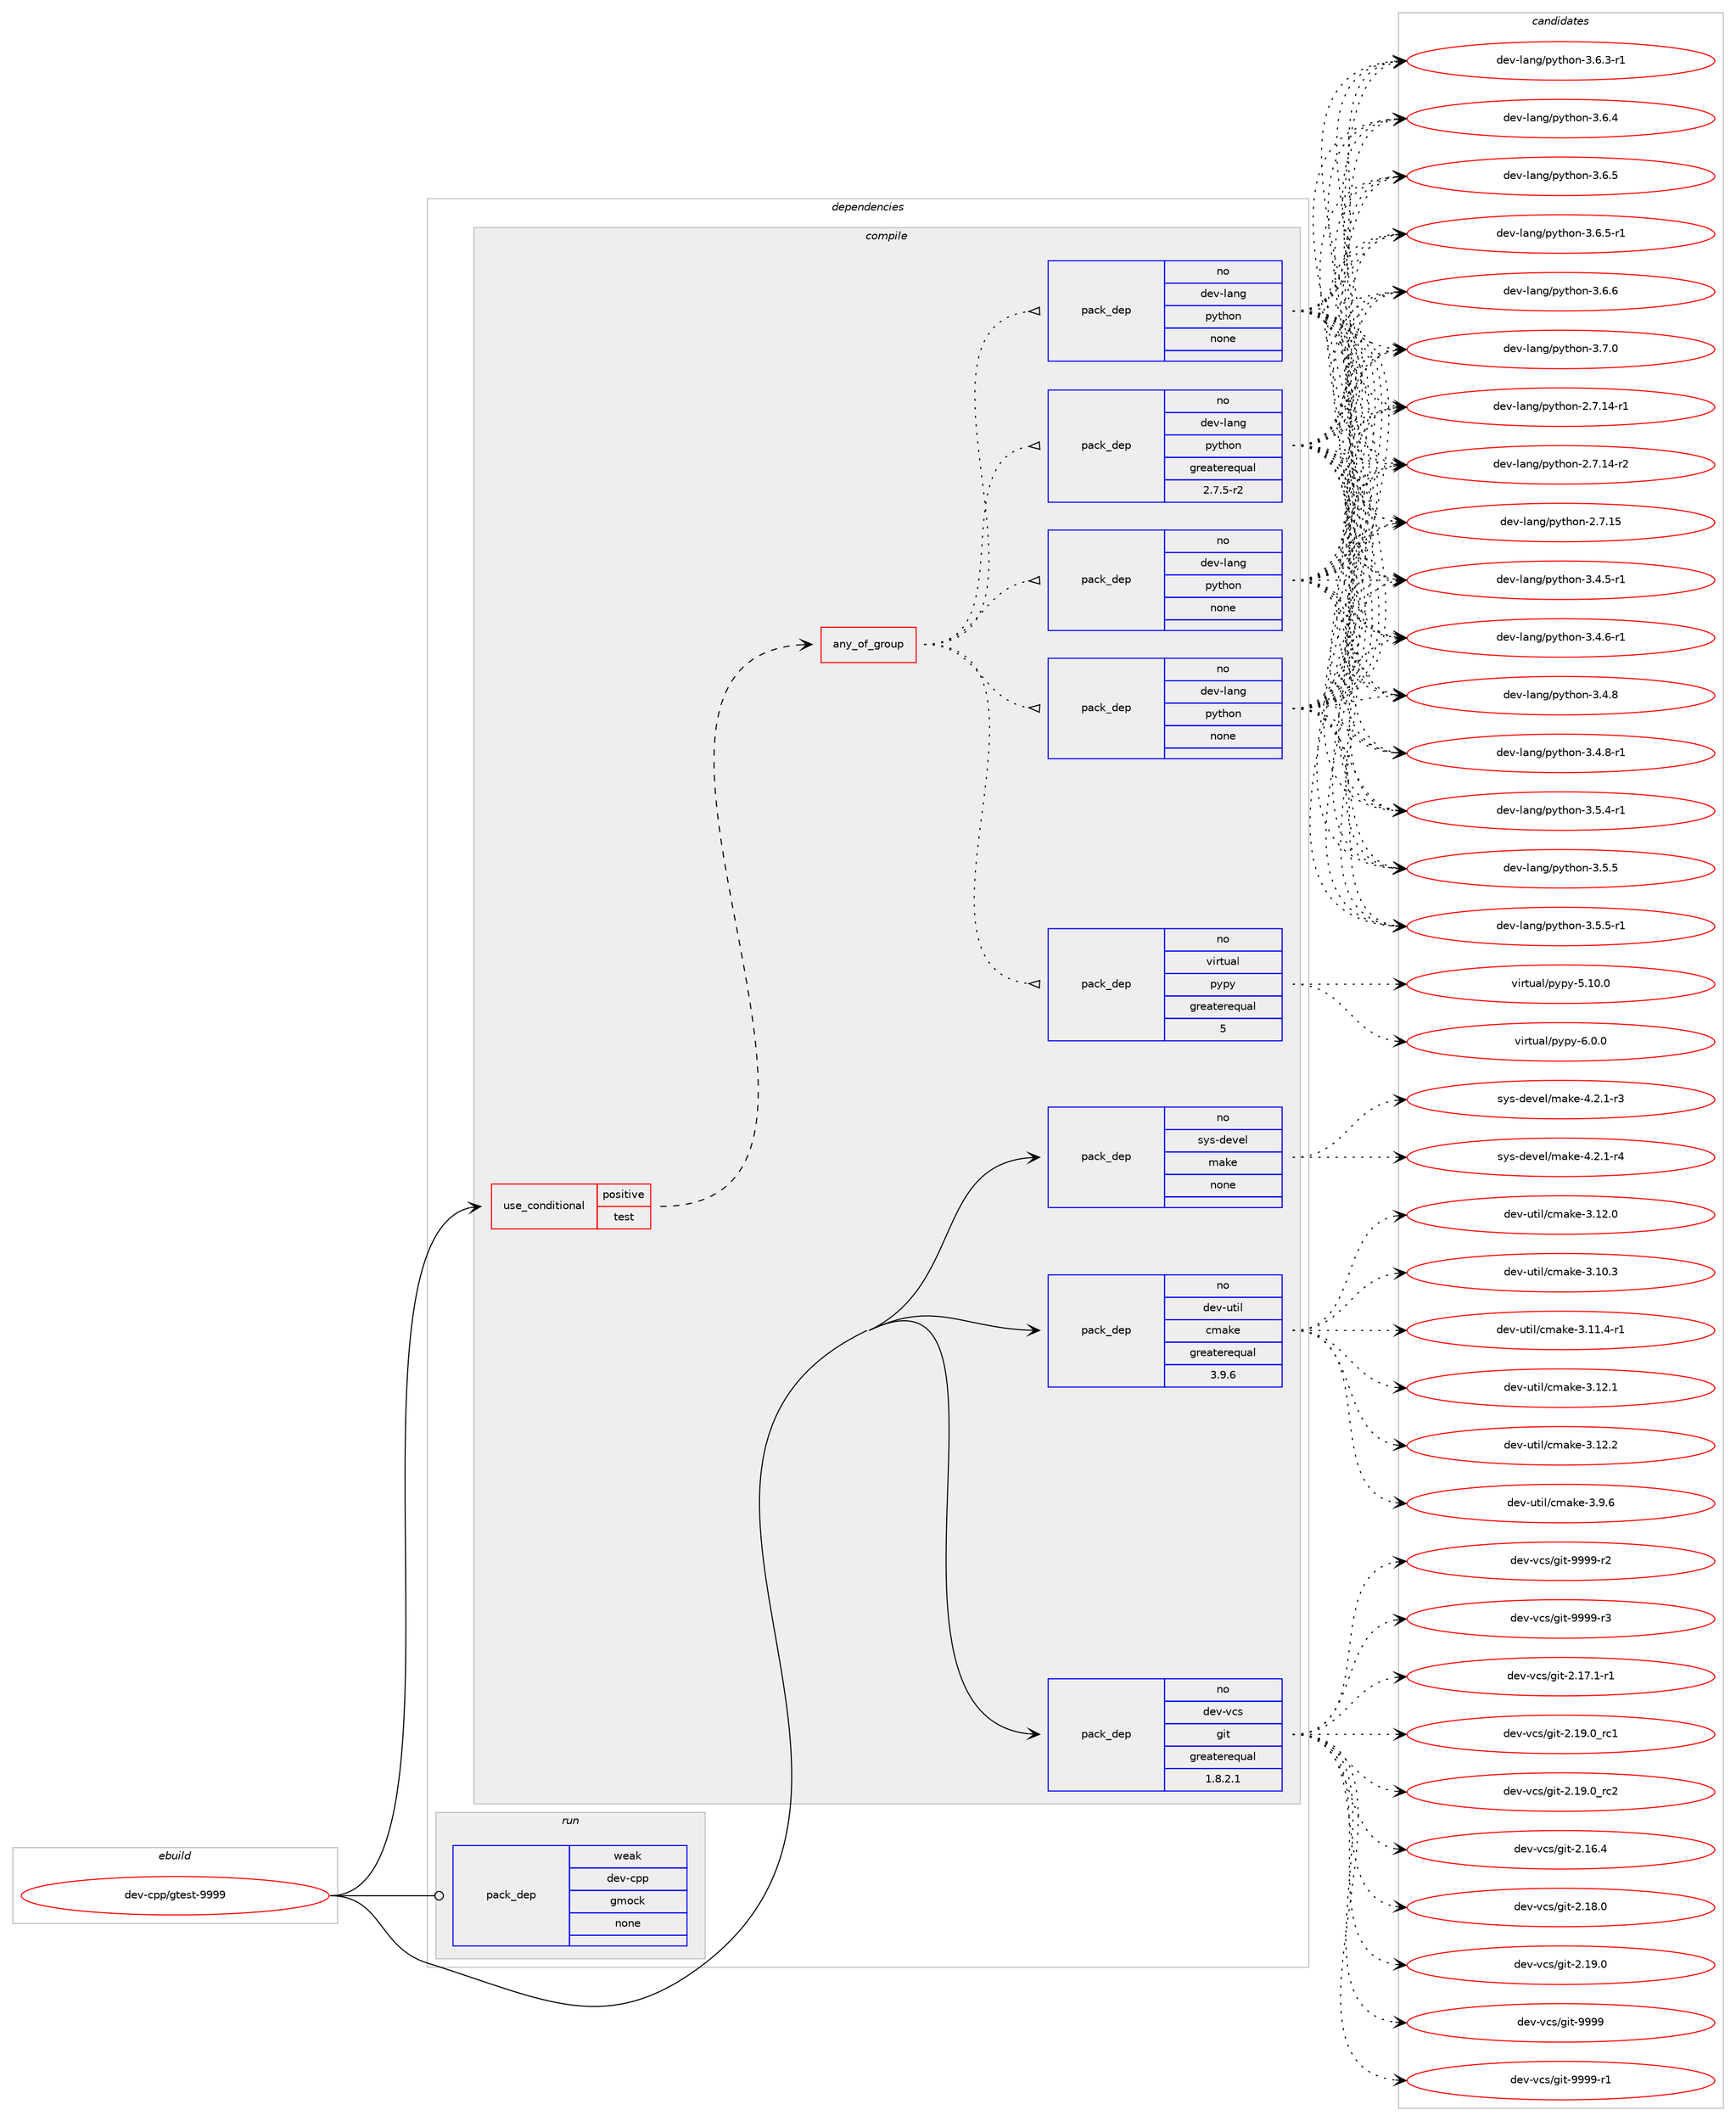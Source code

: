 digraph prolog {

# *************
# Graph options
# *************

newrank=true;
concentrate=true;
compound=true;
graph [rankdir=LR,fontname=Helvetica,fontsize=10,ranksep=1.5];#, ranksep=2.5, nodesep=0.2];
edge  [arrowhead=vee];
node  [fontname=Helvetica,fontsize=10];

# **********
# The ebuild
# **********

subgraph cluster_leftcol {
color=gray;
rank=same;
label=<<i>ebuild</i>>;
id [label="dev-cpp/gtest-9999", color=red, width=4, href="../dev-cpp/gtest-9999.svg"];
}

# ****************
# The dependencies
# ****************

subgraph cluster_midcol {
color=gray;
label=<<i>dependencies</i>>;
subgraph cluster_compile {
fillcolor="#eeeeee";
style=filled;
label=<<i>compile</i>>;
subgraph cond877 {
dependency3198 [label=<<TABLE BORDER="0" CELLBORDER="1" CELLSPACING="0" CELLPADDING="4"><TR><TD ROWSPAN="3" CELLPADDING="10">use_conditional</TD></TR><TR><TD>positive</TD></TR><TR><TD>test</TD></TR></TABLE>>, shape=none, color=red];
subgraph any65 {
dependency3199 [label=<<TABLE BORDER="0" CELLBORDER="1" CELLSPACING="0" CELLPADDING="4"><TR><TD CELLPADDING="10">any_of_group</TD></TR></TABLE>>, shape=none, color=red];subgraph pack2250 {
dependency3200 [label=<<TABLE BORDER="0" CELLBORDER="1" CELLSPACING="0" CELLPADDING="4" WIDTH="220"><TR><TD ROWSPAN="6" CELLPADDING="30">pack_dep</TD></TR><TR><TD WIDTH="110">no</TD></TR><TR><TD>dev-lang</TD></TR><TR><TD>python</TD></TR><TR><TD>none</TD></TR><TR><TD></TD></TR></TABLE>>, shape=none, color=blue];
}
dependency3199:e -> dependency3200:w [weight=20,style="dotted",arrowhead="oinv"];
subgraph pack2251 {
dependency3201 [label=<<TABLE BORDER="0" CELLBORDER="1" CELLSPACING="0" CELLPADDING="4" WIDTH="220"><TR><TD ROWSPAN="6" CELLPADDING="30">pack_dep</TD></TR><TR><TD WIDTH="110">no</TD></TR><TR><TD>dev-lang</TD></TR><TR><TD>python</TD></TR><TR><TD>none</TD></TR><TR><TD></TD></TR></TABLE>>, shape=none, color=blue];
}
dependency3199:e -> dependency3201:w [weight=20,style="dotted",arrowhead="oinv"];
subgraph pack2252 {
dependency3202 [label=<<TABLE BORDER="0" CELLBORDER="1" CELLSPACING="0" CELLPADDING="4" WIDTH="220"><TR><TD ROWSPAN="6" CELLPADDING="30">pack_dep</TD></TR><TR><TD WIDTH="110">no</TD></TR><TR><TD>dev-lang</TD></TR><TR><TD>python</TD></TR><TR><TD>none</TD></TR><TR><TD></TD></TR></TABLE>>, shape=none, color=blue];
}
dependency3199:e -> dependency3202:w [weight=20,style="dotted",arrowhead="oinv"];
subgraph pack2253 {
dependency3203 [label=<<TABLE BORDER="0" CELLBORDER="1" CELLSPACING="0" CELLPADDING="4" WIDTH="220"><TR><TD ROWSPAN="6" CELLPADDING="30">pack_dep</TD></TR><TR><TD WIDTH="110">no</TD></TR><TR><TD>dev-lang</TD></TR><TR><TD>python</TD></TR><TR><TD>greaterequal</TD></TR><TR><TD>2.7.5-r2</TD></TR></TABLE>>, shape=none, color=blue];
}
dependency3199:e -> dependency3203:w [weight=20,style="dotted",arrowhead="oinv"];
subgraph pack2254 {
dependency3204 [label=<<TABLE BORDER="0" CELLBORDER="1" CELLSPACING="0" CELLPADDING="4" WIDTH="220"><TR><TD ROWSPAN="6" CELLPADDING="30">pack_dep</TD></TR><TR><TD WIDTH="110">no</TD></TR><TR><TD>virtual</TD></TR><TR><TD>pypy</TD></TR><TR><TD>greaterequal</TD></TR><TR><TD>5</TD></TR></TABLE>>, shape=none, color=blue];
}
dependency3199:e -> dependency3204:w [weight=20,style="dotted",arrowhead="oinv"];
}
dependency3198:e -> dependency3199:w [weight=20,style="dashed",arrowhead="vee"];
}
id:e -> dependency3198:w [weight=20,style="solid",arrowhead="vee"];
subgraph pack2255 {
dependency3205 [label=<<TABLE BORDER="0" CELLBORDER="1" CELLSPACING="0" CELLPADDING="4" WIDTH="220"><TR><TD ROWSPAN="6" CELLPADDING="30">pack_dep</TD></TR><TR><TD WIDTH="110">no</TD></TR><TR><TD>dev-util</TD></TR><TR><TD>cmake</TD></TR><TR><TD>greaterequal</TD></TR><TR><TD>3.9.6</TD></TR></TABLE>>, shape=none, color=blue];
}
id:e -> dependency3205:w [weight=20,style="solid",arrowhead="vee"];
subgraph pack2256 {
dependency3206 [label=<<TABLE BORDER="0" CELLBORDER="1" CELLSPACING="0" CELLPADDING="4" WIDTH="220"><TR><TD ROWSPAN="6" CELLPADDING="30">pack_dep</TD></TR><TR><TD WIDTH="110">no</TD></TR><TR><TD>dev-vcs</TD></TR><TR><TD>git</TD></TR><TR><TD>greaterequal</TD></TR><TR><TD>1.8.2.1</TD></TR></TABLE>>, shape=none, color=blue];
}
id:e -> dependency3206:w [weight=20,style="solid",arrowhead="vee"];
subgraph pack2257 {
dependency3207 [label=<<TABLE BORDER="0" CELLBORDER="1" CELLSPACING="0" CELLPADDING="4" WIDTH="220"><TR><TD ROWSPAN="6" CELLPADDING="30">pack_dep</TD></TR><TR><TD WIDTH="110">no</TD></TR><TR><TD>sys-devel</TD></TR><TR><TD>make</TD></TR><TR><TD>none</TD></TR><TR><TD></TD></TR></TABLE>>, shape=none, color=blue];
}
id:e -> dependency3207:w [weight=20,style="solid",arrowhead="vee"];
}
subgraph cluster_compileandrun {
fillcolor="#eeeeee";
style=filled;
label=<<i>compile and run</i>>;
}
subgraph cluster_run {
fillcolor="#eeeeee";
style=filled;
label=<<i>run</i>>;
subgraph pack2258 {
dependency3208 [label=<<TABLE BORDER="0" CELLBORDER="1" CELLSPACING="0" CELLPADDING="4" WIDTH="220"><TR><TD ROWSPAN="6" CELLPADDING="30">pack_dep</TD></TR><TR><TD WIDTH="110">weak</TD></TR><TR><TD>dev-cpp</TD></TR><TR><TD>gmock</TD></TR><TR><TD>none</TD></TR><TR><TD></TD></TR></TABLE>>, shape=none, color=blue];
}
id:e -> dependency3208:w [weight=20,style="solid",arrowhead="odot"];
}
}

# **************
# The candidates
# **************

subgraph cluster_choices {
rank=same;
color=gray;
label=<<i>candidates</i>>;

subgraph choice2250 {
color=black;
nodesep=1;
choice100101118451089711010347112121116104111110455046554649524511449 [label="dev-lang/python-2.7.14-r1", color=red, width=4,href="../dev-lang/python-2.7.14-r1.svg"];
choice100101118451089711010347112121116104111110455046554649524511450 [label="dev-lang/python-2.7.14-r2", color=red, width=4,href="../dev-lang/python-2.7.14-r2.svg"];
choice10010111845108971101034711212111610411111045504655464953 [label="dev-lang/python-2.7.15", color=red, width=4,href="../dev-lang/python-2.7.15.svg"];
choice1001011184510897110103471121211161041111104551465246534511449 [label="dev-lang/python-3.4.5-r1", color=red, width=4,href="../dev-lang/python-3.4.5-r1.svg"];
choice1001011184510897110103471121211161041111104551465246544511449 [label="dev-lang/python-3.4.6-r1", color=red, width=4,href="../dev-lang/python-3.4.6-r1.svg"];
choice100101118451089711010347112121116104111110455146524656 [label="dev-lang/python-3.4.8", color=red, width=4,href="../dev-lang/python-3.4.8.svg"];
choice1001011184510897110103471121211161041111104551465246564511449 [label="dev-lang/python-3.4.8-r1", color=red, width=4,href="../dev-lang/python-3.4.8-r1.svg"];
choice1001011184510897110103471121211161041111104551465346524511449 [label="dev-lang/python-3.5.4-r1", color=red, width=4,href="../dev-lang/python-3.5.4-r1.svg"];
choice100101118451089711010347112121116104111110455146534653 [label="dev-lang/python-3.5.5", color=red, width=4,href="../dev-lang/python-3.5.5.svg"];
choice1001011184510897110103471121211161041111104551465346534511449 [label="dev-lang/python-3.5.5-r1", color=red, width=4,href="../dev-lang/python-3.5.5-r1.svg"];
choice1001011184510897110103471121211161041111104551465446514511449 [label="dev-lang/python-3.6.3-r1", color=red, width=4,href="../dev-lang/python-3.6.3-r1.svg"];
choice100101118451089711010347112121116104111110455146544652 [label="dev-lang/python-3.6.4", color=red, width=4,href="../dev-lang/python-3.6.4.svg"];
choice100101118451089711010347112121116104111110455146544653 [label="dev-lang/python-3.6.5", color=red, width=4,href="../dev-lang/python-3.6.5.svg"];
choice1001011184510897110103471121211161041111104551465446534511449 [label="dev-lang/python-3.6.5-r1", color=red, width=4,href="../dev-lang/python-3.6.5-r1.svg"];
choice100101118451089711010347112121116104111110455146544654 [label="dev-lang/python-3.6.6", color=red, width=4,href="../dev-lang/python-3.6.6.svg"];
choice100101118451089711010347112121116104111110455146554648 [label="dev-lang/python-3.7.0", color=red, width=4,href="../dev-lang/python-3.7.0.svg"];
dependency3200:e -> choice100101118451089711010347112121116104111110455046554649524511449:w [style=dotted,weight="100"];
dependency3200:e -> choice100101118451089711010347112121116104111110455046554649524511450:w [style=dotted,weight="100"];
dependency3200:e -> choice10010111845108971101034711212111610411111045504655464953:w [style=dotted,weight="100"];
dependency3200:e -> choice1001011184510897110103471121211161041111104551465246534511449:w [style=dotted,weight="100"];
dependency3200:e -> choice1001011184510897110103471121211161041111104551465246544511449:w [style=dotted,weight="100"];
dependency3200:e -> choice100101118451089711010347112121116104111110455146524656:w [style=dotted,weight="100"];
dependency3200:e -> choice1001011184510897110103471121211161041111104551465246564511449:w [style=dotted,weight="100"];
dependency3200:e -> choice1001011184510897110103471121211161041111104551465346524511449:w [style=dotted,weight="100"];
dependency3200:e -> choice100101118451089711010347112121116104111110455146534653:w [style=dotted,weight="100"];
dependency3200:e -> choice1001011184510897110103471121211161041111104551465346534511449:w [style=dotted,weight="100"];
dependency3200:e -> choice1001011184510897110103471121211161041111104551465446514511449:w [style=dotted,weight="100"];
dependency3200:e -> choice100101118451089711010347112121116104111110455146544652:w [style=dotted,weight="100"];
dependency3200:e -> choice100101118451089711010347112121116104111110455146544653:w [style=dotted,weight="100"];
dependency3200:e -> choice1001011184510897110103471121211161041111104551465446534511449:w [style=dotted,weight="100"];
dependency3200:e -> choice100101118451089711010347112121116104111110455146544654:w [style=dotted,weight="100"];
dependency3200:e -> choice100101118451089711010347112121116104111110455146554648:w [style=dotted,weight="100"];
}
subgraph choice2251 {
color=black;
nodesep=1;
choice100101118451089711010347112121116104111110455046554649524511449 [label="dev-lang/python-2.7.14-r1", color=red, width=4,href="../dev-lang/python-2.7.14-r1.svg"];
choice100101118451089711010347112121116104111110455046554649524511450 [label="dev-lang/python-2.7.14-r2", color=red, width=4,href="../dev-lang/python-2.7.14-r2.svg"];
choice10010111845108971101034711212111610411111045504655464953 [label="dev-lang/python-2.7.15", color=red, width=4,href="../dev-lang/python-2.7.15.svg"];
choice1001011184510897110103471121211161041111104551465246534511449 [label="dev-lang/python-3.4.5-r1", color=red, width=4,href="../dev-lang/python-3.4.5-r1.svg"];
choice1001011184510897110103471121211161041111104551465246544511449 [label="dev-lang/python-3.4.6-r1", color=red, width=4,href="../dev-lang/python-3.4.6-r1.svg"];
choice100101118451089711010347112121116104111110455146524656 [label="dev-lang/python-3.4.8", color=red, width=4,href="../dev-lang/python-3.4.8.svg"];
choice1001011184510897110103471121211161041111104551465246564511449 [label="dev-lang/python-3.4.8-r1", color=red, width=4,href="../dev-lang/python-3.4.8-r1.svg"];
choice1001011184510897110103471121211161041111104551465346524511449 [label="dev-lang/python-3.5.4-r1", color=red, width=4,href="../dev-lang/python-3.5.4-r1.svg"];
choice100101118451089711010347112121116104111110455146534653 [label="dev-lang/python-3.5.5", color=red, width=4,href="../dev-lang/python-3.5.5.svg"];
choice1001011184510897110103471121211161041111104551465346534511449 [label="dev-lang/python-3.5.5-r1", color=red, width=4,href="../dev-lang/python-3.5.5-r1.svg"];
choice1001011184510897110103471121211161041111104551465446514511449 [label="dev-lang/python-3.6.3-r1", color=red, width=4,href="../dev-lang/python-3.6.3-r1.svg"];
choice100101118451089711010347112121116104111110455146544652 [label="dev-lang/python-3.6.4", color=red, width=4,href="../dev-lang/python-3.6.4.svg"];
choice100101118451089711010347112121116104111110455146544653 [label="dev-lang/python-3.6.5", color=red, width=4,href="../dev-lang/python-3.6.5.svg"];
choice1001011184510897110103471121211161041111104551465446534511449 [label="dev-lang/python-3.6.5-r1", color=red, width=4,href="../dev-lang/python-3.6.5-r1.svg"];
choice100101118451089711010347112121116104111110455146544654 [label="dev-lang/python-3.6.6", color=red, width=4,href="../dev-lang/python-3.6.6.svg"];
choice100101118451089711010347112121116104111110455146554648 [label="dev-lang/python-3.7.0", color=red, width=4,href="../dev-lang/python-3.7.0.svg"];
dependency3201:e -> choice100101118451089711010347112121116104111110455046554649524511449:w [style=dotted,weight="100"];
dependency3201:e -> choice100101118451089711010347112121116104111110455046554649524511450:w [style=dotted,weight="100"];
dependency3201:e -> choice10010111845108971101034711212111610411111045504655464953:w [style=dotted,weight="100"];
dependency3201:e -> choice1001011184510897110103471121211161041111104551465246534511449:w [style=dotted,weight="100"];
dependency3201:e -> choice1001011184510897110103471121211161041111104551465246544511449:w [style=dotted,weight="100"];
dependency3201:e -> choice100101118451089711010347112121116104111110455146524656:w [style=dotted,weight="100"];
dependency3201:e -> choice1001011184510897110103471121211161041111104551465246564511449:w [style=dotted,weight="100"];
dependency3201:e -> choice1001011184510897110103471121211161041111104551465346524511449:w [style=dotted,weight="100"];
dependency3201:e -> choice100101118451089711010347112121116104111110455146534653:w [style=dotted,weight="100"];
dependency3201:e -> choice1001011184510897110103471121211161041111104551465346534511449:w [style=dotted,weight="100"];
dependency3201:e -> choice1001011184510897110103471121211161041111104551465446514511449:w [style=dotted,weight="100"];
dependency3201:e -> choice100101118451089711010347112121116104111110455146544652:w [style=dotted,weight="100"];
dependency3201:e -> choice100101118451089711010347112121116104111110455146544653:w [style=dotted,weight="100"];
dependency3201:e -> choice1001011184510897110103471121211161041111104551465446534511449:w [style=dotted,weight="100"];
dependency3201:e -> choice100101118451089711010347112121116104111110455146544654:w [style=dotted,weight="100"];
dependency3201:e -> choice100101118451089711010347112121116104111110455146554648:w [style=dotted,weight="100"];
}
subgraph choice2252 {
color=black;
nodesep=1;
choice100101118451089711010347112121116104111110455046554649524511449 [label="dev-lang/python-2.7.14-r1", color=red, width=4,href="../dev-lang/python-2.7.14-r1.svg"];
choice100101118451089711010347112121116104111110455046554649524511450 [label="dev-lang/python-2.7.14-r2", color=red, width=4,href="../dev-lang/python-2.7.14-r2.svg"];
choice10010111845108971101034711212111610411111045504655464953 [label="dev-lang/python-2.7.15", color=red, width=4,href="../dev-lang/python-2.7.15.svg"];
choice1001011184510897110103471121211161041111104551465246534511449 [label="dev-lang/python-3.4.5-r1", color=red, width=4,href="../dev-lang/python-3.4.5-r1.svg"];
choice1001011184510897110103471121211161041111104551465246544511449 [label="dev-lang/python-3.4.6-r1", color=red, width=4,href="../dev-lang/python-3.4.6-r1.svg"];
choice100101118451089711010347112121116104111110455146524656 [label="dev-lang/python-3.4.8", color=red, width=4,href="../dev-lang/python-3.4.8.svg"];
choice1001011184510897110103471121211161041111104551465246564511449 [label="dev-lang/python-3.4.8-r1", color=red, width=4,href="../dev-lang/python-3.4.8-r1.svg"];
choice1001011184510897110103471121211161041111104551465346524511449 [label="dev-lang/python-3.5.4-r1", color=red, width=4,href="../dev-lang/python-3.5.4-r1.svg"];
choice100101118451089711010347112121116104111110455146534653 [label="dev-lang/python-3.5.5", color=red, width=4,href="../dev-lang/python-3.5.5.svg"];
choice1001011184510897110103471121211161041111104551465346534511449 [label="dev-lang/python-3.5.5-r1", color=red, width=4,href="../dev-lang/python-3.5.5-r1.svg"];
choice1001011184510897110103471121211161041111104551465446514511449 [label="dev-lang/python-3.6.3-r1", color=red, width=4,href="../dev-lang/python-3.6.3-r1.svg"];
choice100101118451089711010347112121116104111110455146544652 [label="dev-lang/python-3.6.4", color=red, width=4,href="../dev-lang/python-3.6.4.svg"];
choice100101118451089711010347112121116104111110455146544653 [label="dev-lang/python-3.6.5", color=red, width=4,href="../dev-lang/python-3.6.5.svg"];
choice1001011184510897110103471121211161041111104551465446534511449 [label="dev-lang/python-3.6.5-r1", color=red, width=4,href="../dev-lang/python-3.6.5-r1.svg"];
choice100101118451089711010347112121116104111110455146544654 [label="dev-lang/python-3.6.6", color=red, width=4,href="../dev-lang/python-3.6.6.svg"];
choice100101118451089711010347112121116104111110455146554648 [label="dev-lang/python-3.7.0", color=red, width=4,href="../dev-lang/python-3.7.0.svg"];
dependency3202:e -> choice100101118451089711010347112121116104111110455046554649524511449:w [style=dotted,weight="100"];
dependency3202:e -> choice100101118451089711010347112121116104111110455046554649524511450:w [style=dotted,weight="100"];
dependency3202:e -> choice10010111845108971101034711212111610411111045504655464953:w [style=dotted,weight="100"];
dependency3202:e -> choice1001011184510897110103471121211161041111104551465246534511449:w [style=dotted,weight="100"];
dependency3202:e -> choice1001011184510897110103471121211161041111104551465246544511449:w [style=dotted,weight="100"];
dependency3202:e -> choice100101118451089711010347112121116104111110455146524656:w [style=dotted,weight="100"];
dependency3202:e -> choice1001011184510897110103471121211161041111104551465246564511449:w [style=dotted,weight="100"];
dependency3202:e -> choice1001011184510897110103471121211161041111104551465346524511449:w [style=dotted,weight="100"];
dependency3202:e -> choice100101118451089711010347112121116104111110455146534653:w [style=dotted,weight="100"];
dependency3202:e -> choice1001011184510897110103471121211161041111104551465346534511449:w [style=dotted,weight="100"];
dependency3202:e -> choice1001011184510897110103471121211161041111104551465446514511449:w [style=dotted,weight="100"];
dependency3202:e -> choice100101118451089711010347112121116104111110455146544652:w [style=dotted,weight="100"];
dependency3202:e -> choice100101118451089711010347112121116104111110455146544653:w [style=dotted,weight="100"];
dependency3202:e -> choice1001011184510897110103471121211161041111104551465446534511449:w [style=dotted,weight="100"];
dependency3202:e -> choice100101118451089711010347112121116104111110455146544654:w [style=dotted,weight="100"];
dependency3202:e -> choice100101118451089711010347112121116104111110455146554648:w [style=dotted,weight="100"];
}
subgraph choice2253 {
color=black;
nodesep=1;
choice100101118451089711010347112121116104111110455046554649524511449 [label="dev-lang/python-2.7.14-r1", color=red, width=4,href="../dev-lang/python-2.7.14-r1.svg"];
choice100101118451089711010347112121116104111110455046554649524511450 [label="dev-lang/python-2.7.14-r2", color=red, width=4,href="../dev-lang/python-2.7.14-r2.svg"];
choice10010111845108971101034711212111610411111045504655464953 [label="dev-lang/python-2.7.15", color=red, width=4,href="../dev-lang/python-2.7.15.svg"];
choice1001011184510897110103471121211161041111104551465246534511449 [label="dev-lang/python-3.4.5-r1", color=red, width=4,href="../dev-lang/python-3.4.5-r1.svg"];
choice1001011184510897110103471121211161041111104551465246544511449 [label="dev-lang/python-3.4.6-r1", color=red, width=4,href="../dev-lang/python-3.4.6-r1.svg"];
choice100101118451089711010347112121116104111110455146524656 [label="dev-lang/python-3.4.8", color=red, width=4,href="../dev-lang/python-3.4.8.svg"];
choice1001011184510897110103471121211161041111104551465246564511449 [label="dev-lang/python-3.4.8-r1", color=red, width=4,href="../dev-lang/python-3.4.8-r1.svg"];
choice1001011184510897110103471121211161041111104551465346524511449 [label="dev-lang/python-3.5.4-r1", color=red, width=4,href="../dev-lang/python-3.5.4-r1.svg"];
choice100101118451089711010347112121116104111110455146534653 [label="dev-lang/python-3.5.5", color=red, width=4,href="../dev-lang/python-3.5.5.svg"];
choice1001011184510897110103471121211161041111104551465346534511449 [label="dev-lang/python-3.5.5-r1", color=red, width=4,href="../dev-lang/python-3.5.5-r1.svg"];
choice1001011184510897110103471121211161041111104551465446514511449 [label="dev-lang/python-3.6.3-r1", color=red, width=4,href="../dev-lang/python-3.6.3-r1.svg"];
choice100101118451089711010347112121116104111110455146544652 [label="dev-lang/python-3.6.4", color=red, width=4,href="../dev-lang/python-3.6.4.svg"];
choice100101118451089711010347112121116104111110455146544653 [label="dev-lang/python-3.6.5", color=red, width=4,href="../dev-lang/python-3.6.5.svg"];
choice1001011184510897110103471121211161041111104551465446534511449 [label="dev-lang/python-3.6.5-r1", color=red, width=4,href="../dev-lang/python-3.6.5-r1.svg"];
choice100101118451089711010347112121116104111110455146544654 [label="dev-lang/python-3.6.6", color=red, width=4,href="../dev-lang/python-3.6.6.svg"];
choice100101118451089711010347112121116104111110455146554648 [label="dev-lang/python-3.7.0", color=red, width=4,href="../dev-lang/python-3.7.0.svg"];
dependency3203:e -> choice100101118451089711010347112121116104111110455046554649524511449:w [style=dotted,weight="100"];
dependency3203:e -> choice100101118451089711010347112121116104111110455046554649524511450:w [style=dotted,weight="100"];
dependency3203:e -> choice10010111845108971101034711212111610411111045504655464953:w [style=dotted,weight="100"];
dependency3203:e -> choice1001011184510897110103471121211161041111104551465246534511449:w [style=dotted,weight="100"];
dependency3203:e -> choice1001011184510897110103471121211161041111104551465246544511449:w [style=dotted,weight="100"];
dependency3203:e -> choice100101118451089711010347112121116104111110455146524656:w [style=dotted,weight="100"];
dependency3203:e -> choice1001011184510897110103471121211161041111104551465246564511449:w [style=dotted,weight="100"];
dependency3203:e -> choice1001011184510897110103471121211161041111104551465346524511449:w [style=dotted,weight="100"];
dependency3203:e -> choice100101118451089711010347112121116104111110455146534653:w [style=dotted,weight="100"];
dependency3203:e -> choice1001011184510897110103471121211161041111104551465346534511449:w [style=dotted,weight="100"];
dependency3203:e -> choice1001011184510897110103471121211161041111104551465446514511449:w [style=dotted,weight="100"];
dependency3203:e -> choice100101118451089711010347112121116104111110455146544652:w [style=dotted,weight="100"];
dependency3203:e -> choice100101118451089711010347112121116104111110455146544653:w [style=dotted,weight="100"];
dependency3203:e -> choice1001011184510897110103471121211161041111104551465446534511449:w [style=dotted,weight="100"];
dependency3203:e -> choice100101118451089711010347112121116104111110455146544654:w [style=dotted,weight="100"];
dependency3203:e -> choice100101118451089711010347112121116104111110455146554648:w [style=dotted,weight="100"];
}
subgraph choice2254 {
color=black;
nodesep=1;
choice118105114116117971084711212111212145534649484648 [label="virtual/pypy-5.10.0", color=red, width=4,href="../virtual/pypy-5.10.0.svg"];
choice1181051141161179710847112121112121455446484648 [label="virtual/pypy-6.0.0", color=red, width=4,href="../virtual/pypy-6.0.0.svg"];
dependency3204:e -> choice118105114116117971084711212111212145534649484648:w [style=dotted,weight="100"];
dependency3204:e -> choice1181051141161179710847112121112121455446484648:w [style=dotted,weight="100"];
}
subgraph choice2255 {
color=black;
nodesep=1;
choice1001011184511711610510847991099710710145514649504648 [label="dev-util/cmake-3.12.0", color=red, width=4,href="../dev-util/cmake-3.12.0.svg"];
choice1001011184511711610510847991099710710145514649484651 [label="dev-util/cmake-3.10.3", color=red, width=4,href="../dev-util/cmake-3.10.3.svg"];
choice10010111845117116105108479910997107101455146494946524511449 [label="dev-util/cmake-3.11.4-r1", color=red, width=4,href="../dev-util/cmake-3.11.4-r1.svg"];
choice1001011184511711610510847991099710710145514649504649 [label="dev-util/cmake-3.12.1", color=red, width=4,href="../dev-util/cmake-3.12.1.svg"];
choice1001011184511711610510847991099710710145514649504650 [label="dev-util/cmake-3.12.2", color=red, width=4,href="../dev-util/cmake-3.12.2.svg"];
choice10010111845117116105108479910997107101455146574654 [label="dev-util/cmake-3.9.6", color=red, width=4,href="../dev-util/cmake-3.9.6.svg"];
dependency3205:e -> choice1001011184511711610510847991099710710145514649504648:w [style=dotted,weight="100"];
dependency3205:e -> choice1001011184511711610510847991099710710145514649484651:w [style=dotted,weight="100"];
dependency3205:e -> choice10010111845117116105108479910997107101455146494946524511449:w [style=dotted,weight="100"];
dependency3205:e -> choice1001011184511711610510847991099710710145514649504649:w [style=dotted,weight="100"];
dependency3205:e -> choice1001011184511711610510847991099710710145514649504650:w [style=dotted,weight="100"];
dependency3205:e -> choice10010111845117116105108479910997107101455146574654:w [style=dotted,weight="100"];
}
subgraph choice2256 {
color=black;
nodesep=1;
choice100101118451189911547103105116455046495546494511449 [label="dev-vcs/git-2.17.1-r1", color=red, width=4,href="../dev-vcs/git-2.17.1-r1.svg"];
choice10010111845118991154710310511645504649574648951149949 [label="dev-vcs/git-2.19.0_rc1", color=red, width=4,href="../dev-vcs/git-2.19.0_rc1.svg"];
choice10010111845118991154710310511645504649574648951149950 [label="dev-vcs/git-2.19.0_rc2", color=red, width=4,href="../dev-vcs/git-2.19.0_rc2.svg"];
choice10010111845118991154710310511645504649544652 [label="dev-vcs/git-2.16.4", color=red, width=4,href="../dev-vcs/git-2.16.4.svg"];
choice10010111845118991154710310511645504649564648 [label="dev-vcs/git-2.18.0", color=red, width=4,href="../dev-vcs/git-2.18.0.svg"];
choice10010111845118991154710310511645504649574648 [label="dev-vcs/git-2.19.0", color=red, width=4,href="../dev-vcs/git-2.19.0.svg"];
choice1001011184511899115471031051164557575757 [label="dev-vcs/git-9999", color=red, width=4,href="../dev-vcs/git-9999.svg"];
choice10010111845118991154710310511645575757574511449 [label="dev-vcs/git-9999-r1", color=red, width=4,href="../dev-vcs/git-9999-r1.svg"];
choice10010111845118991154710310511645575757574511450 [label="dev-vcs/git-9999-r2", color=red, width=4,href="../dev-vcs/git-9999-r2.svg"];
choice10010111845118991154710310511645575757574511451 [label="dev-vcs/git-9999-r3", color=red, width=4,href="../dev-vcs/git-9999-r3.svg"];
dependency3206:e -> choice100101118451189911547103105116455046495546494511449:w [style=dotted,weight="100"];
dependency3206:e -> choice10010111845118991154710310511645504649574648951149949:w [style=dotted,weight="100"];
dependency3206:e -> choice10010111845118991154710310511645504649574648951149950:w [style=dotted,weight="100"];
dependency3206:e -> choice10010111845118991154710310511645504649544652:w [style=dotted,weight="100"];
dependency3206:e -> choice10010111845118991154710310511645504649564648:w [style=dotted,weight="100"];
dependency3206:e -> choice10010111845118991154710310511645504649574648:w [style=dotted,weight="100"];
dependency3206:e -> choice1001011184511899115471031051164557575757:w [style=dotted,weight="100"];
dependency3206:e -> choice10010111845118991154710310511645575757574511449:w [style=dotted,weight="100"];
dependency3206:e -> choice10010111845118991154710310511645575757574511450:w [style=dotted,weight="100"];
dependency3206:e -> choice10010111845118991154710310511645575757574511451:w [style=dotted,weight="100"];
}
subgraph choice2257 {
color=black;
nodesep=1;
choice1151211154510010111810110847109971071014552465046494511451 [label="sys-devel/make-4.2.1-r3", color=red, width=4,href="../sys-devel/make-4.2.1-r3.svg"];
choice1151211154510010111810110847109971071014552465046494511452 [label="sys-devel/make-4.2.1-r4", color=red, width=4,href="../sys-devel/make-4.2.1-r4.svg"];
dependency3207:e -> choice1151211154510010111810110847109971071014552465046494511451:w [style=dotted,weight="100"];
dependency3207:e -> choice1151211154510010111810110847109971071014552465046494511452:w [style=dotted,weight="100"];
}
subgraph choice2258 {
color=black;
nodesep=1;
}
}

}
